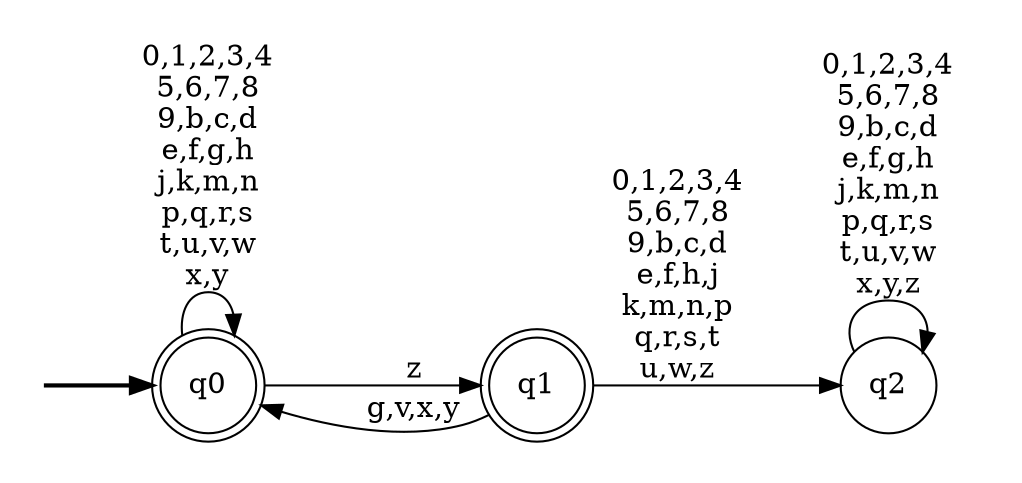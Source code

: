 digraph BlueStar {
__start0 [style = invis, shape = none, label = "", width = 0, height = 0];

rankdir=LR;
size="8,5";

s0 [style="rounded,filled", color="black", fillcolor="white" shape="doublecircle", label="q0"];
s1 [style="rounded,filled", color="black", fillcolor="white" shape="doublecircle", label="q1"];
s2 [style="filled", color="black", fillcolor="white" shape="circle", label="q2"];
subgraph cluster_main { 
	graph [pad=".75", ranksep="0.15", nodesep="0.15"];
	 style=invis; 
	__start0 -> s0 [penwidth=2];
}
s0 -> s0 [label="0,1,2,3,4\n5,6,7,8\n9,b,c,d\ne,f,g,h\nj,k,m,n\np,q,r,s\nt,u,v,w\nx,y"];
s0 -> s1 [label="z"];
s1 -> s0 [label="g,v,x,y"];
s1 -> s2 [label="0,1,2,3,4\n5,6,7,8\n9,b,c,d\ne,f,h,j\nk,m,n,p\nq,r,s,t\nu,w,z"];
s2 -> s2 [label="0,1,2,3,4\n5,6,7,8\n9,b,c,d\ne,f,g,h\nj,k,m,n\np,q,r,s\nt,u,v,w\nx,y,z"];

}